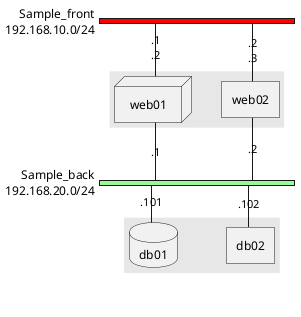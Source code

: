 @startuml
nwdiag {
  network Sample_front {
    address = "192.168.10.0/24"
    color = "red"

    // define group
    group web {
      web01 [address = ".1, .2", shape = "node"]
      web02 [address = ".2, .3"]
    }
  }
  network Sample_back {
    address = "192.168.20.0/24"
    color = "palegreen"
    web01 [address = ".1"]
    web02 [address = ".2"]
    db01 [address = ".101", shape = database ]
    db02 [address = ".102"]

    // define network using defined nodes
    group db {
      db01;
      db02;
    }
  }
}
@enduml
